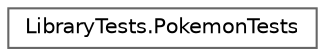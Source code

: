 digraph "Graphical Class Hierarchy"
{
 // INTERACTIVE_SVG=YES
 // LATEX_PDF_SIZE
  bgcolor="transparent";
  edge [fontname=Helvetica,fontsize=10,labelfontname=Helvetica,labelfontsize=10];
  node [fontname=Helvetica,fontsize=10,shape=box,height=0.2,width=0.4];
  rankdir="LR";
  Node0 [id="Node000000",label="LibraryTests.PokemonTests",height=0.2,width=0.4,color="grey40", fillcolor="white", style="filled",URL="$classLibraryTests_1_1PokemonTests.html",tooltip="Esta es la clase PokemonTests. Se encarga de comprobar sus funcionalidades."];
}
